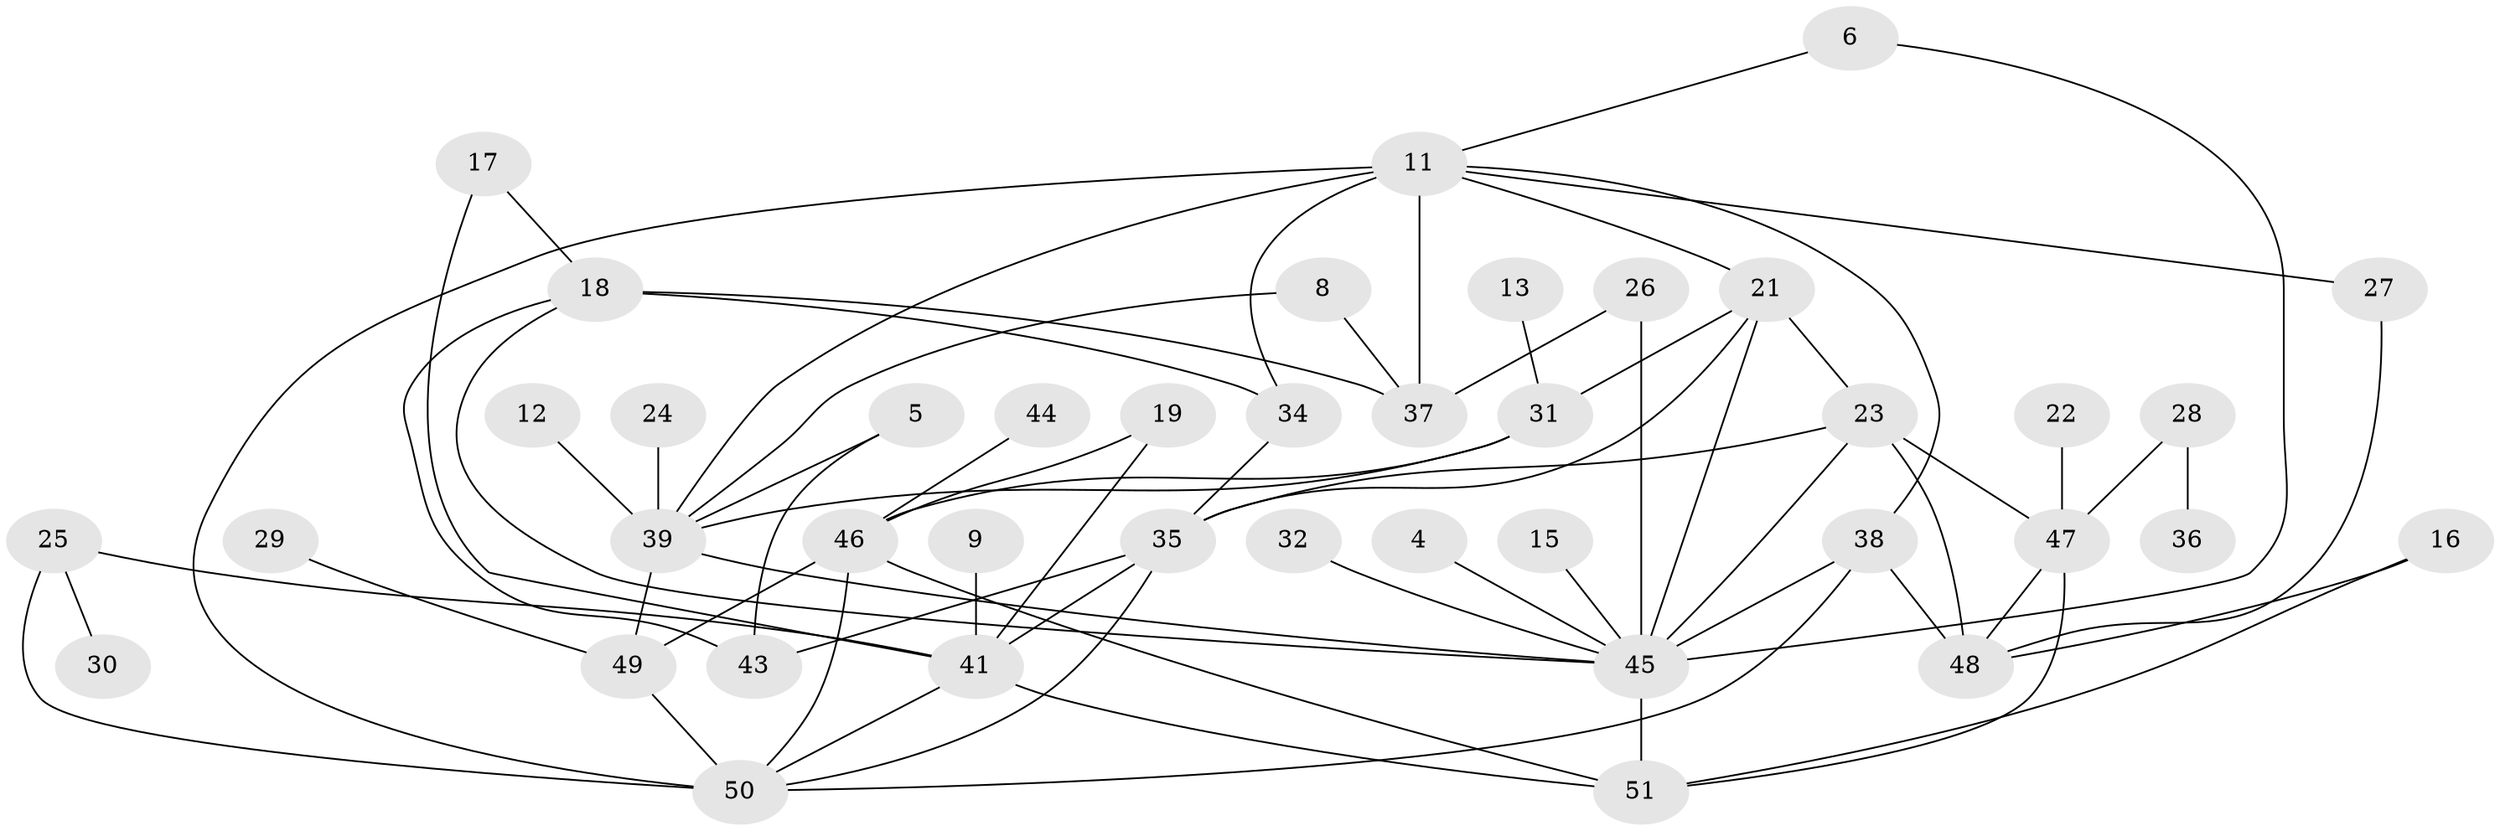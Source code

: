// original degree distribution, {2: 0.26732673267326734, 3: 0.18811881188118812, 0: 0.07920792079207921, 1: 0.22772277227722773, 4: 0.1188118811881188, 5: 0.0891089108910891, 8: 0.009900990099009901, 6: 0.009900990099009901, 7: 0.009900990099009901}
// Generated by graph-tools (version 1.1) at 2025/25/03/09/25 03:25:21]
// undirected, 41 vertices, 69 edges
graph export_dot {
graph [start="1"]
  node [color=gray90,style=filled];
  4;
  5;
  6;
  8;
  9;
  11;
  12;
  13;
  15;
  16;
  17;
  18;
  19;
  21;
  22;
  23;
  24;
  25;
  26;
  27;
  28;
  29;
  30;
  31;
  32;
  34;
  35;
  36;
  37;
  38;
  39;
  41;
  43;
  44;
  45;
  46;
  47;
  48;
  49;
  50;
  51;
  4 -- 45 [weight=1.0];
  5 -- 39 [weight=1.0];
  5 -- 43 [weight=1.0];
  6 -- 11 [weight=1.0];
  6 -- 45 [weight=1.0];
  8 -- 37 [weight=1.0];
  8 -- 39 [weight=1.0];
  9 -- 41 [weight=1.0];
  11 -- 21 [weight=1.0];
  11 -- 27 [weight=1.0];
  11 -- 34 [weight=1.0];
  11 -- 37 [weight=2.0];
  11 -- 38 [weight=1.0];
  11 -- 39 [weight=1.0];
  11 -- 50 [weight=1.0];
  12 -- 39 [weight=1.0];
  13 -- 31 [weight=1.0];
  15 -- 45 [weight=1.0];
  16 -- 48 [weight=1.0];
  16 -- 51 [weight=1.0];
  17 -- 18 [weight=1.0];
  17 -- 41 [weight=1.0];
  18 -- 34 [weight=2.0];
  18 -- 37 [weight=1.0];
  18 -- 43 [weight=1.0];
  18 -- 45 [weight=1.0];
  19 -- 41 [weight=1.0];
  19 -- 46 [weight=1.0];
  21 -- 23 [weight=1.0];
  21 -- 31 [weight=1.0];
  21 -- 35 [weight=1.0];
  21 -- 45 [weight=1.0];
  22 -- 47 [weight=1.0];
  23 -- 35 [weight=1.0];
  23 -- 45 [weight=1.0];
  23 -- 47 [weight=1.0];
  23 -- 48 [weight=1.0];
  24 -- 39 [weight=1.0];
  25 -- 30 [weight=1.0];
  25 -- 41 [weight=1.0];
  25 -- 50 [weight=2.0];
  26 -- 37 [weight=1.0];
  26 -- 45 [weight=2.0];
  27 -- 48 [weight=1.0];
  28 -- 36 [weight=1.0];
  28 -- 47 [weight=1.0];
  29 -- 49 [weight=1.0];
  31 -- 39 [weight=1.0];
  31 -- 46 [weight=1.0];
  32 -- 45 [weight=1.0];
  34 -- 35 [weight=2.0];
  35 -- 41 [weight=1.0];
  35 -- 43 [weight=1.0];
  35 -- 50 [weight=1.0];
  38 -- 45 [weight=1.0];
  38 -- 48 [weight=1.0];
  38 -- 50 [weight=1.0];
  39 -- 45 [weight=1.0];
  39 -- 49 [weight=1.0];
  41 -- 50 [weight=1.0];
  41 -- 51 [weight=1.0];
  44 -- 46 [weight=1.0];
  45 -- 51 [weight=1.0];
  46 -- 49 [weight=1.0];
  46 -- 50 [weight=1.0];
  46 -- 51 [weight=1.0];
  47 -- 48 [weight=1.0];
  47 -- 51 [weight=1.0];
  49 -- 50 [weight=1.0];
}
